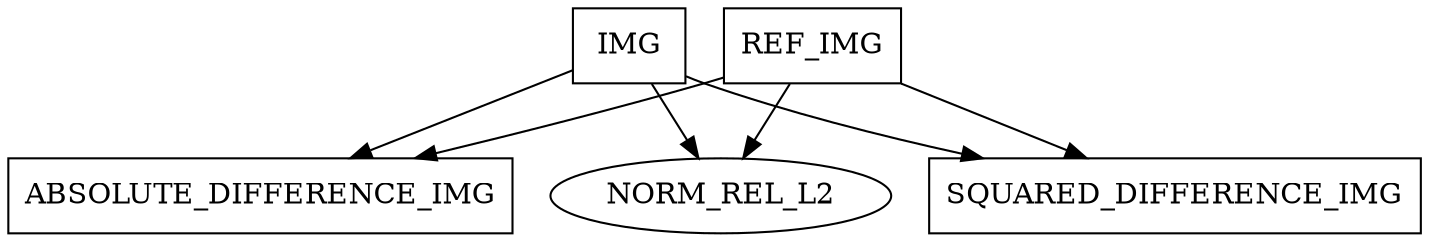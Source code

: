 // dependencies
digraph {
	IMG [shape=box]
	ABSOLUTE_DIFFERENCE_IMG [shape=box]
	NORM_REL_L2 [shape=oval]
	SQUARED_DIFFERENCE_IMG [shape=box]
	REF_IMG [shape=box]
	REF_IMG -> ABSOLUTE_DIFFERENCE_IMG
	IMG -> ABSOLUTE_DIFFERENCE_IMG
	REF_IMG -> NORM_REL_L2
	IMG -> NORM_REL_L2
	REF_IMG -> SQUARED_DIFFERENCE_IMG
	IMG -> SQUARED_DIFFERENCE_IMG
}

